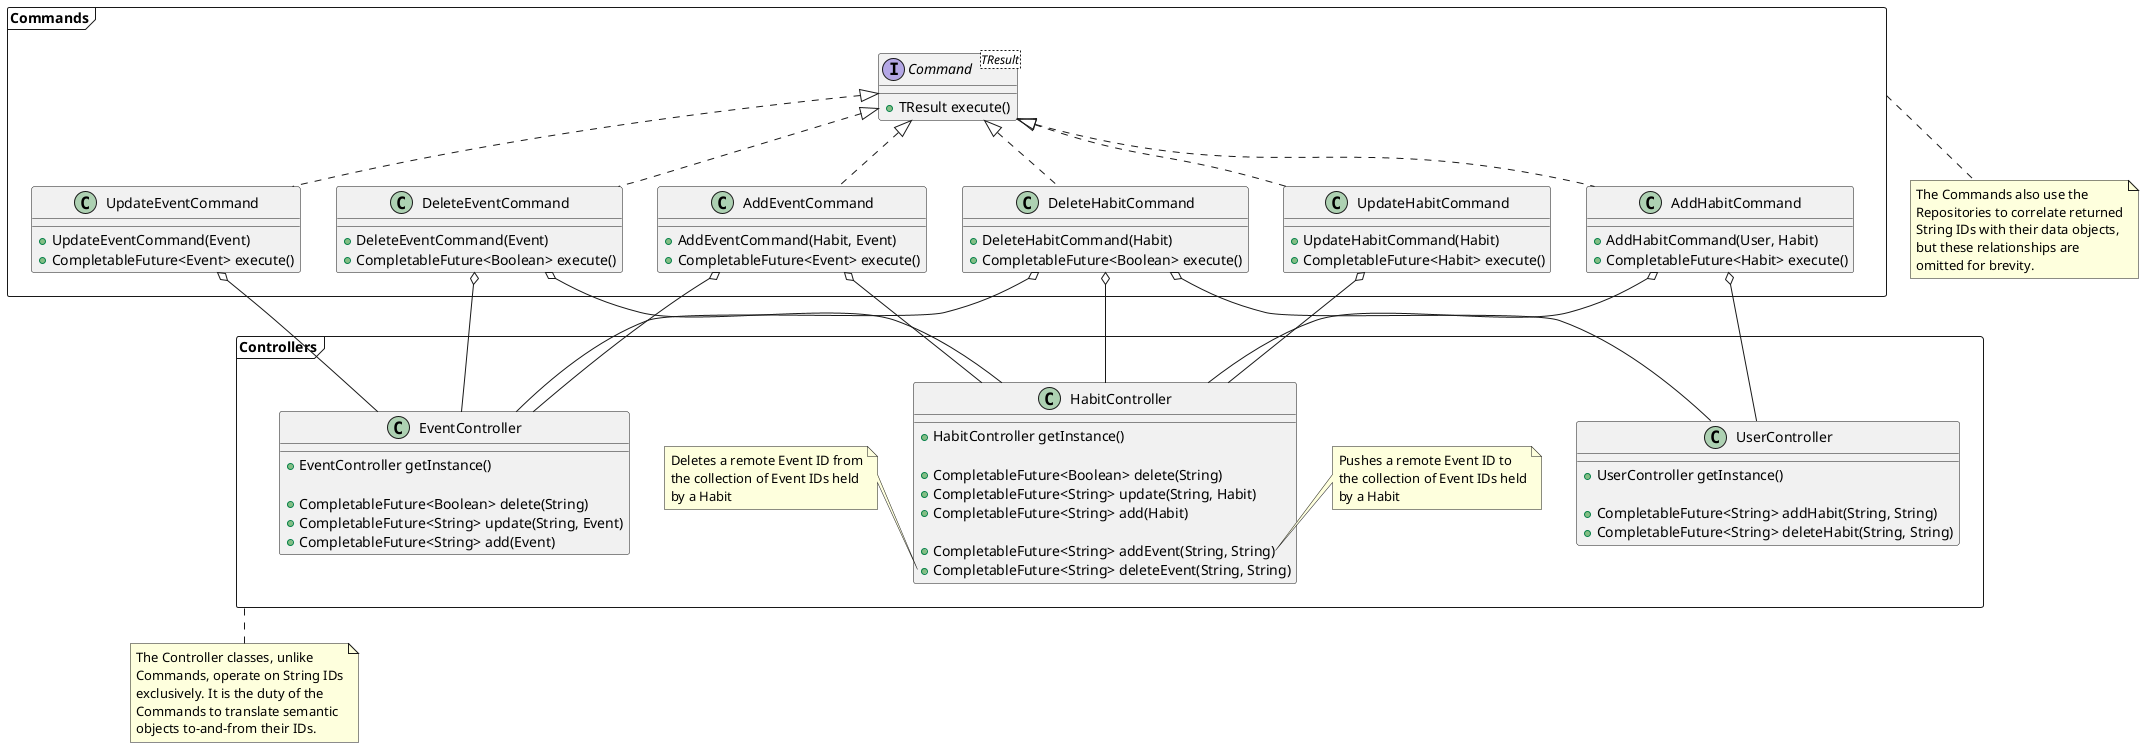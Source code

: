 @startuml

frame Commands {
    interface Command<TResult> {
      + TResult execute()
    }

    class AddEventCommand implements Command {
      + AddEventCommand(Habit, Event)
      + CompletableFuture<Event> execute()
    }

    class UpdateEventCommand implements Command {
      + UpdateEventCommand(Event)
      + CompletableFuture<Event> execute()
    }

    class DeleteEventCommand implements Command {
      + DeleteEventCommand(Event)
      + CompletableFuture<Boolean> execute()
    }

    class AddHabitCommand implements Command {
      + AddHabitCommand(User, Habit)
      + CompletableFuture<Habit> execute()
    }

    class UpdateHabitCommand implements Command {
      + UpdateHabitCommand(Habit)
      + CompletableFuture<Habit> execute()
    }

    class DeleteHabitCommand implements Command {
      + DeleteHabitCommand(Habit)
      + CompletableFuture<Boolean> execute()
    }
}

frame Controllers {
    class EventController {
      + EventController getInstance()

      + CompletableFuture<Boolean> delete(String)
      + CompletableFuture<String> update(String, Event)
      + CompletableFuture<String> add(Event)
    }

    class HabitController {
      + HabitController getInstance()

      + CompletableFuture<Boolean> delete(String)
      + CompletableFuture<String> update(String, Habit)
      + CompletableFuture<String> add(Habit)

      + CompletableFuture<String> addEvent(String, String)
      + CompletableFuture<String> deleteEvent(String, String)
    }

    note right of HabitController::addEvent
        Pushes a remote Event ID to
        the collection of Event IDs held
        by a Habit
    end note

    note left of HabitController::deleteEvent
        Deletes a remote Event ID from
        the collection of Event IDs held
        by a Habit
    end note

    class UserController {
      + UserController getInstance()

      + CompletableFuture<String> addHabit(String, String)
      + CompletableFuture<String> deleteHabit(String, String)
    }
}

note bottom of Controllers
    The Controller classes, unlike
    Commands, operate on String IDs
    exclusively. It is the duty of the
    Commands to translate semantic
    objects to-and-from their IDs.
end note

note bottom of Commands
    The Commands also use the
    Repositories to correlate returned
    String IDs with their data objects,
    but these relationships are
    omitted for brevity.
end note

UpdateEventCommand o-- EventController
AddEventCommand o-- EventController
AddEventCommand o-- HabitController
DeleteEventCommand o-- EventController
DeleteEventCommand o-- HabitController

DeleteHabitCommand o-- EventController
DeleteHabitCommand o-- HabitController
DeleteHabitCommand o-- UserController
UpdateHabitCommand o-- HabitController
AddHabitCommand o-- UserController
AddHabitCommand o-- HabitController

@enduml